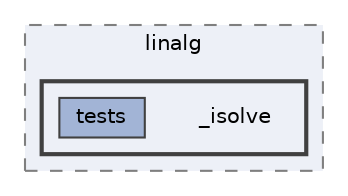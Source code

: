 digraph "/home/jam/Research/IRES-2025/dev/src/llm-scripts/testing/hypothesis-testing/hyp-env/lib/python3.12/site-packages/scipy/sparse/linalg/_isolve"
{
 // LATEX_PDF_SIZE
  bgcolor="transparent";
  edge [fontname=Helvetica,fontsize=10,labelfontname=Helvetica,labelfontsize=10];
  node [fontname=Helvetica,fontsize=10,shape=box,height=0.2,width=0.4];
  compound=true
  subgraph clusterdir_2ec856951303f6c7e90ab803a47e6a32 {
    graph [ bgcolor="#edf0f7", pencolor="grey50", label="linalg", fontname=Helvetica,fontsize=10 style="filled,dashed", URL="dir_2ec856951303f6c7e90ab803a47e6a32.html",tooltip=""]
  subgraph clusterdir_fa093656c6c6319f795308b378c5f03f {
    graph [ bgcolor="#edf0f7", pencolor="grey25", label="", fontname=Helvetica,fontsize=10 style="filled,bold", URL="dir_fa093656c6c6319f795308b378c5f03f.html",tooltip=""]
    dir_fa093656c6c6319f795308b378c5f03f [shape=plaintext, label="_isolve"];
  dir_ff58b5697d17b893d80e0f9a31b0d170 [label="tests", fillcolor="#a2b4d6", color="grey25", style="filled", URL="dir_ff58b5697d17b893d80e0f9a31b0d170.html",tooltip=""];
  }
  }
}
